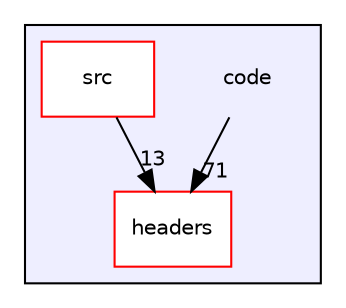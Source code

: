 digraph "code" {
  compound=true
  node [ fontsize="10", fontname="Helvetica"];
  edge [ labelfontsize="10", labelfontname="Helvetica"];
  subgraph clusterdir_050edd66366d13764f98250ef6db77f6 {
    graph [ bgcolor="#eeeeff", pencolor="black", label="" URL="dir_050edd66366d13764f98250ef6db77f6.html"];
    dir_050edd66366d13764f98250ef6db77f6 [shape=plaintext label="code"];
    dir_0738ad253578b95ec63fca032667c09c [shape=box label="headers" color="red" fillcolor="white" style="filled" URL="dir_0738ad253578b95ec63fca032667c09c.html"];
    dir_14807827589b339a04434892d1c1deae [shape=box label="src" color="red" fillcolor="white" style="filled" URL="dir_14807827589b339a04434892d1c1deae.html"];
  }
  dir_050edd66366d13764f98250ef6db77f6->dir_0738ad253578b95ec63fca032667c09c [headlabel="71", labeldistance=1.5 headhref="dir_000000_000001.html"];
  dir_14807827589b339a04434892d1c1deae->dir_0738ad253578b95ec63fca032667c09c [headlabel="13", labeldistance=1.5 headhref="dir_000016_000001.html"];
}
